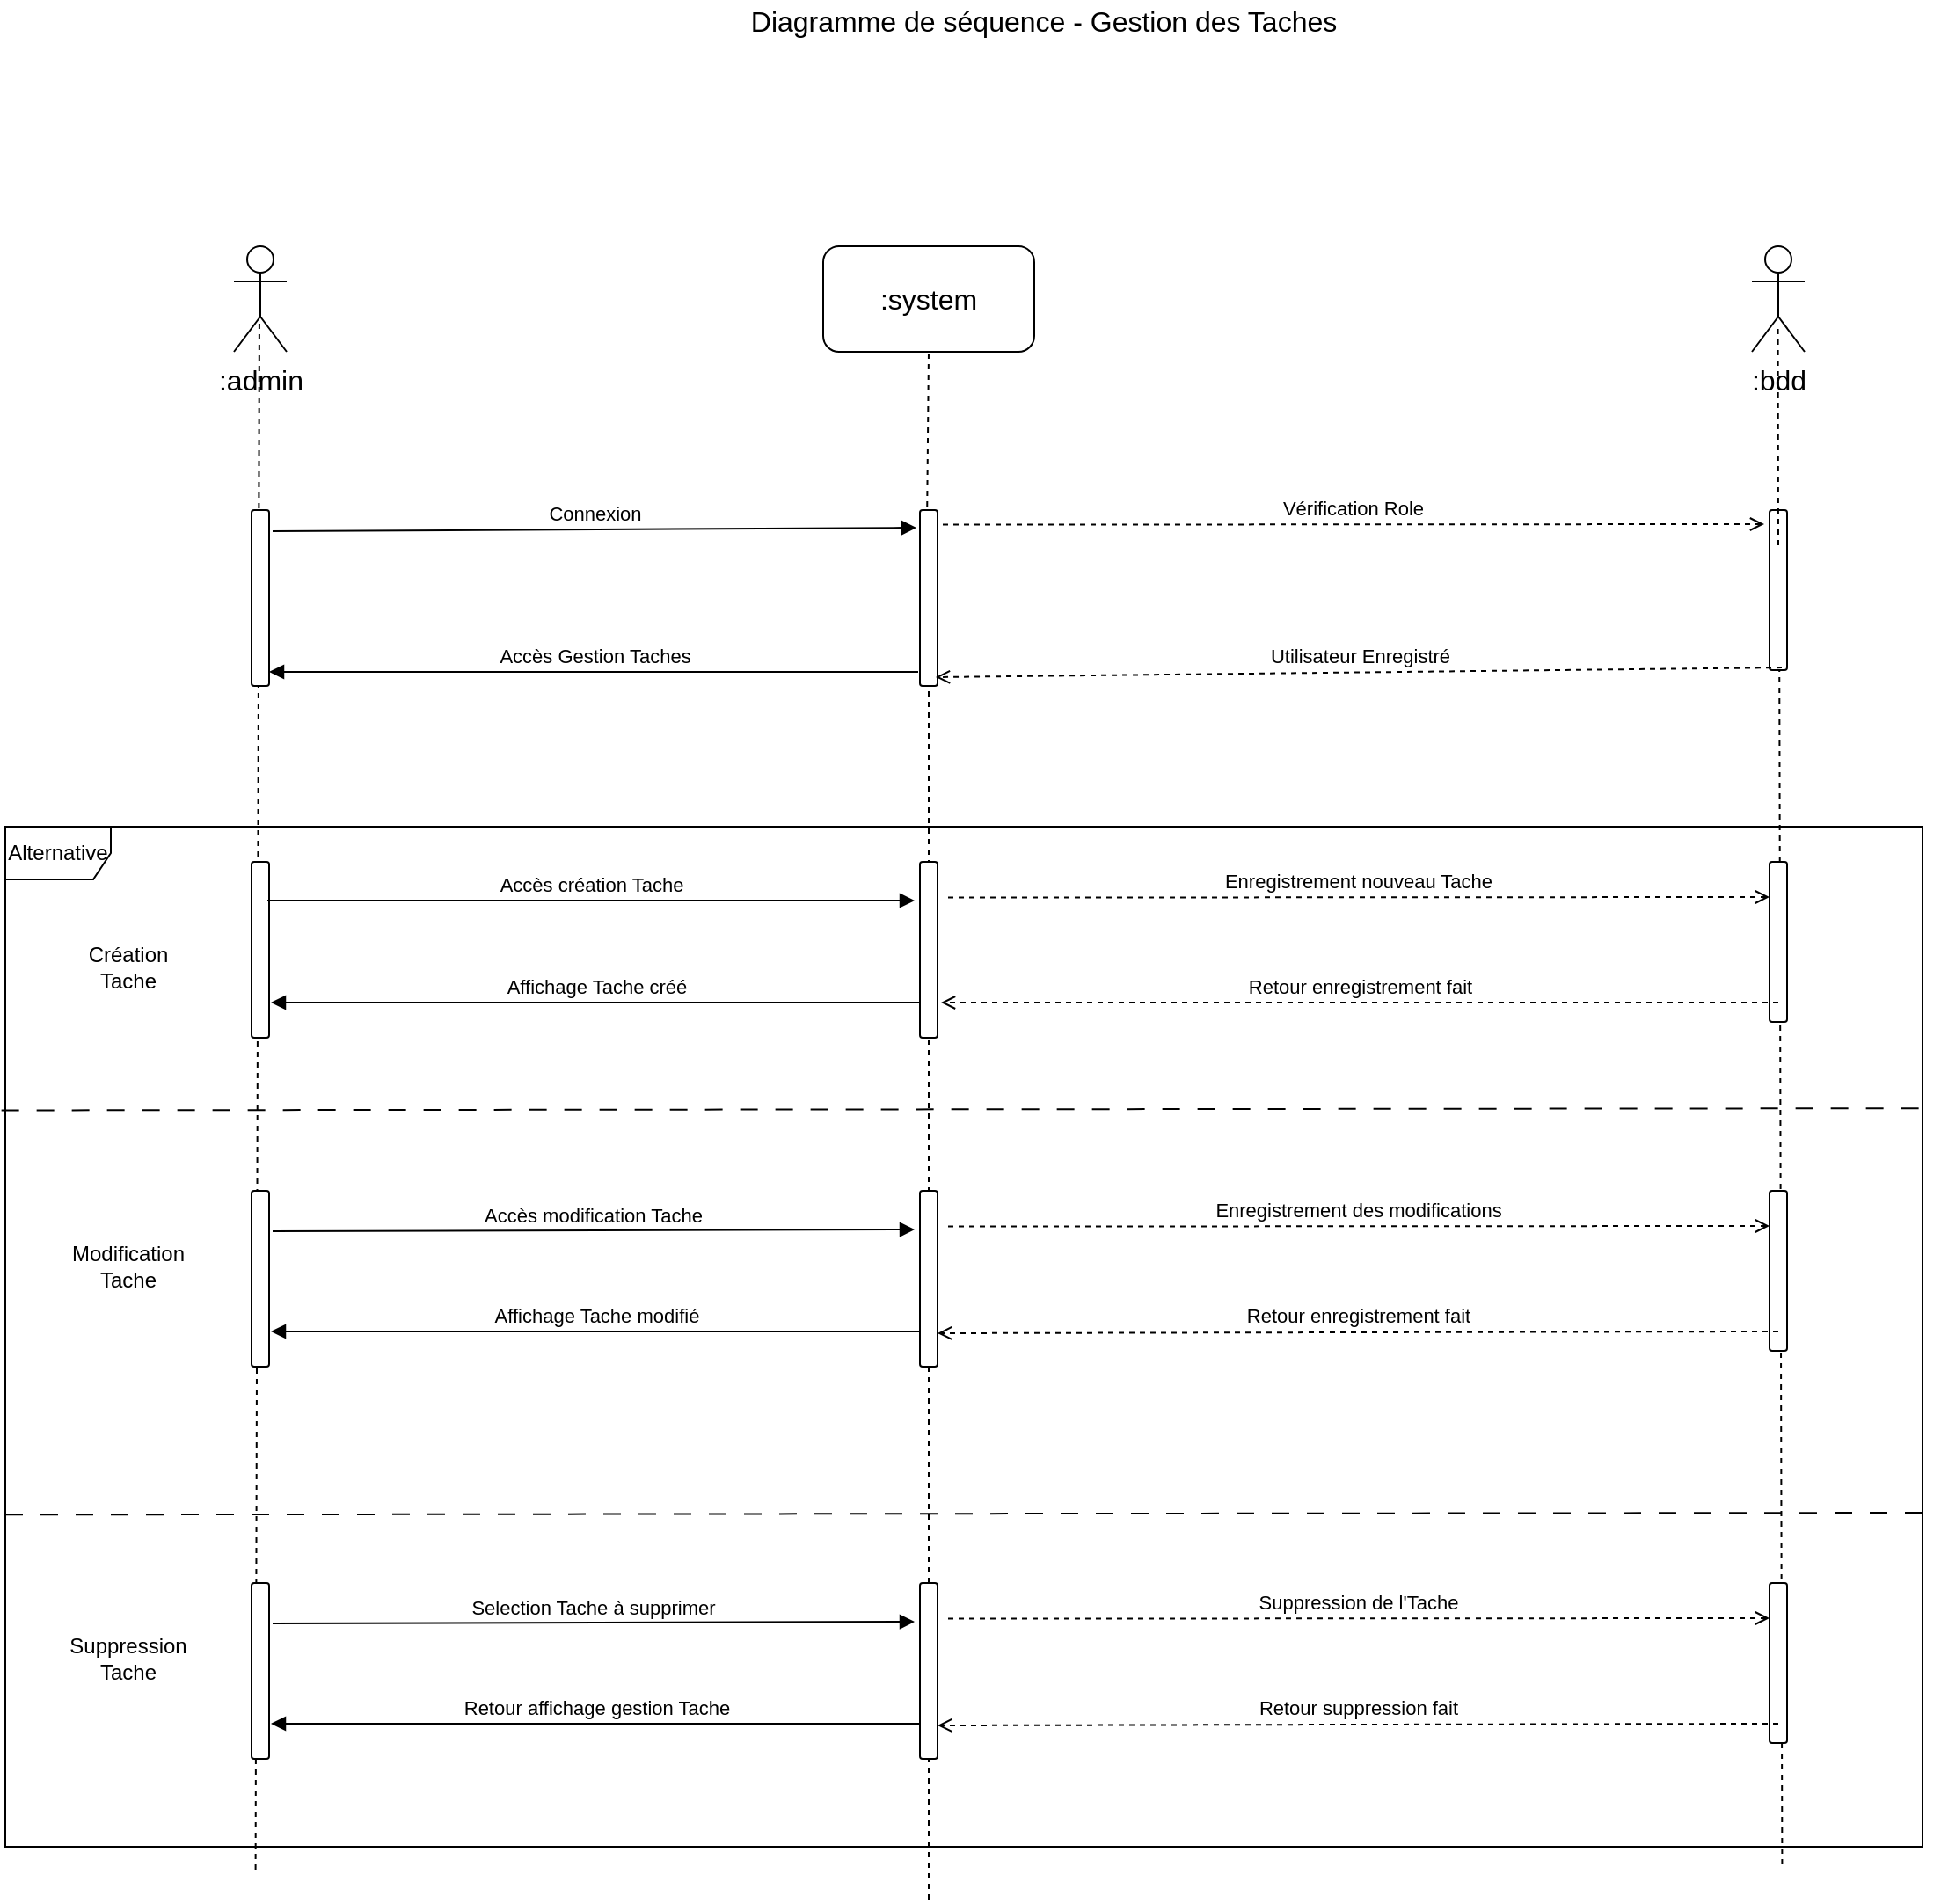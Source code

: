 <mxfile version="16.5.1" type="device"><diagram id="DASf90U16PybuAk900yl" name="Page-1"><mxGraphModel dx="2591" dy="865" grid="1" gridSize="10" guides="1" tooltips="1" connect="1" arrows="1" fold="1" page="1" pageScale="1" pageWidth="1169" pageHeight="827" math="0" shadow="0"><root><mxCell id="0"/><mxCell id="1" parent="0"/><mxCell id="O2BlkwnveokoV5UQZCzY-2" value="Diagramme de séquence - Gestion des Taches" style="text;html=1;resizable=0;points=[];autosize=1;align=center;verticalAlign=top;spacingTop=-4;fontSize=16;" parent="1" vertex="1"><mxGeometry x="415" y="50" width="350" height="20" as="geometry"/></mxCell><mxCell id="O2BlkwnveokoV5UQZCzY-3" value=":admin" style="shape=umlActor;verticalLabelPosition=bottom;labelBackgroundColor=#ffffff;verticalAlign=top;html=1;shadow=0;strokeColor=#000000;gradientColor=none;fontSize=16;align=center;" parent="1" vertex="1"><mxGeometry x="130" y="190" width="30" height="60" as="geometry"/></mxCell><mxCell id="O2BlkwnveokoV5UQZCzY-5" value=":system" style="rounded=1;whiteSpace=wrap;html=1;shadow=0;labelBackgroundColor=#ffffff;strokeColor=#000000;gradientColor=none;fontSize=16;align=center;" parent="1" vertex="1"><mxGeometry x="465" y="190" width="120" height="60" as="geometry"/></mxCell><mxCell id="O2BlkwnveokoV5UQZCzY-6" value="" style="endArrow=none;dashed=1;html=1;fontSize=16;entryX=0.482;entryY=0.683;entryDx=0;entryDy=0;entryPerimeter=0;exitX=0.093;exitY=1.003;exitDx=0;exitDy=0;exitPerimeter=0;" parent="1" target="O2BlkwnveokoV5UQZCzY-3" edge="1"><mxGeometry width="50" height="50" relative="1" as="geometry"><mxPoint x="142.3" y="1112.97" as="sourcePoint"/><mxPoint x="90" y="610" as="targetPoint"/></mxGeometry></mxCell><mxCell id="O2BlkwnveokoV5UQZCzY-7" value="" style="endArrow=none;dashed=1;html=1;fontSize=16;entryX=0.5;entryY=1;entryDx=0;entryDy=0;exitX=0.31;exitY=1;exitDx=0;exitDy=0;exitPerimeter=0;" parent="1" source="xpg60Y4Sv5fNELi8Q7hi-9" target="O2BlkwnveokoV5UQZCzY-5" edge="1"><mxGeometry width="50" height="50" relative="1" as="geometry"><mxPoint x="151.2" y="642.88" as="sourcePoint"/><mxPoint x="380" y="291" as="targetPoint"/></mxGeometry></mxCell><mxCell id="O2BlkwnveokoV5UQZCzY-4" value=":bdd" style="shape=umlActor;verticalLabelPosition=bottom;labelBackgroundColor=#ffffff;verticalAlign=top;html=1;shadow=0;strokeColor=#000000;gradientColor=none;fontSize=16;align=center;" parent="1" vertex="1"><mxGeometry x="993" y="190" width="30" height="60" as="geometry"/></mxCell><mxCell id="xpg60Y4Sv5fNELi8Q7hi-9" value="" style="html=1;points=[];perimeter=orthogonalPerimeter;rounded=1;gradientColor=none;" parent="1" vertex="1"><mxGeometry x="520" y="340" width="10" height="100" as="geometry"/></mxCell><mxCell id="xpg60Y4Sv5fNELi8Q7hi-10" value="" style="endArrow=none;dashed=1;html=1;fontSize=16;entryX=0.5;entryY=1;entryDx=0;entryDy=0;" parent="1" target="xpg60Y4Sv5fNELi8Q7hi-9" edge="1"><mxGeometry width="50" height="50" relative="1" as="geometry"><mxPoint x="525" y="1130" as="sourcePoint"/><mxPoint x="380" y="250" as="targetPoint"/></mxGeometry></mxCell><mxCell id="xpg60Y4Sv5fNELi8Q7hi-2" value="Connexion" style="html=1;verticalAlign=bottom;endArrow=block;fontSize=11;entryX=-0.2;entryY=0.1;entryDx=0;entryDy=0;entryPerimeter=0;exitX=1.2;exitY=0.12;exitDx=0;exitDy=0;exitPerimeter=0;" parent="1" source="m9xmeyYo9bTi1PQHXDJ0-3" target="xpg60Y4Sv5fNELi8Q7hi-9" edge="1"><mxGeometry width="80" relative="1" as="geometry"><mxPoint x="170" y="350" as="sourcePoint"/><mxPoint x="380" y="351" as="targetPoint"/></mxGeometry></mxCell><mxCell id="xpg60Y4Sv5fNELi8Q7hi-13" value="" style="endArrow=none;dashed=1;html=1;fontSize=16;entryX=0.556;entryY=0.739;entryDx=0;entryDy=0;entryPerimeter=0;exitX=0.882;exitY=1;exitDx=0;exitDy=0;exitPerimeter=0;" parent="1" target="xpg60Y4Sv5fNELi8Q7hi-11" edge="1"><mxGeometry width="50" height="50" relative="1" as="geometry"><mxPoint x="1010.2" y="1110" as="sourcePoint"/><mxPoint x="1006.68" y="234.34" as="targetPoint"/></mxGeometry></mxCell><mxCell id="xpg60Y4Sv5fNELi8Q7hi-11" value="" style="html=1;points=[];perimeter=orthogonalPerimeter;rounded=1;gradientColor=none;" parent="1" vertex="1"><mxGeometry x="1003" y="340" width="10" height="91" as="geometry"/></mxCell><mxCell id="xpg60Y4Sv5fNELi8Q7hi-8" value="Vérification Role" style="html=1;verticalAlign=bottom;endArrow=open;fontSize=11;dashed=1;endFill=0;exitX=1.3;exitY=0.083;exitDx=0;exitDy=0;exitPerimeter=0;" parent="1" source="xpg60Y4Sv5fNELi8Q7hi-9" edge="1"><mxGeometry width="80" relative="1" as="geometry"><mxPoint x="650" y="351.5" as="sourcePoint"/><mxPoint x="1000" y="348" as="targetPoint"/></mxGeometry></mxCell><mxCell id="xpg60Y4Sv5fNELi8Q7hi-14" value="Utilisateur Enregistré" style="html=1;verticalAlign=bottom;endArrow=open;fontSize=11;dashed=1;endFill=0;entryX=0.9;entryY=0.95;entryDx=0;entryDy=0;entryPerimeter=0;exitX=0.7;exitY=0.984;exitDx=0;exitDy=0;exitPerimeter=0;" parent="1" source="xpg60Y4Sv5fNELi8Q7hi-11" target="xpg60Y4Sv5fNELi8Q7hi-9" edge="1"><mxGeometry width="80" relative="1" as="geometry"><mxPoint x="930" y="430" as="sourcePoint"/><mxPoint x="386.68" y="429.56" as="targetPoint"/></mxGeometry></mxCell><mxCell id="xpg60Y4Sv5fNELi8Q7hi-15" value="Accès Gestion Taches" style="html=1;verticalAlign=bottom;endArrow=block;fontSize=11;entryX=1;entryY=0.92;entryDx=0;entryDy=0;entryPerimeter=0;" parent="1" target="m9xmeyYo9bTi1PQHXDJ0-3" edge="1"><mxGeometry width="80" relative="1" as="geometry"><mxPoint x="519" y="432" as="sourcePoint"/><mxPoint x="170" y="432" as="targetPoint"/></mxGeometry></mxCell><mxCell id="xpg60Y4Sv5fNELi8Q7hi-16" value="" style="endArrow=none;dashed=1;html=1;fontSize=16;entryX=0.493;entryY=0.739;entryDx=0;entryDy=0;entryPerimeter=0;" parent="1" target="O2BlkwnveokoV5UQZCzY-4" edge="1"><mxGeometry width="50" height="50" relative="1" as="geometry"><mxPoint x="1008" y="360" as="sourcePoint"/><mxPoint x="390" y="260" as="targetPoint"/></mxGeometry></mxCell><mxCell id="m9xmeyYo9bTi1PQHXDJ0-1" value="Alternative" style="shape=umlFrame;whiteSpace=wrap;html=1;" parent="1" vertex="1"><mxGeometry y="520" width="1090" height="580" as="geometry"/></mxCell><mxCell id="m9xmeyYo9bTi1PQHXDJ0-2" value="" style="endArrow=none;startArrow=none;endFill=0;startFill=0;endSize=8;html=1;verticalAlign=bottom;dashed=1;labelBackgroundColor=none;dashPattern=10 10;exitX=-0.002;exitY=0.278;exitDx=0;exitDy=0;exitPerimeter=0;entryX=1.005;entryY=0.276;entryDx=0;entryDy=0;entryPerimeter=0;" parent="1" source="m9xmeyYo9bTi1PQHXDJ0-1" target="m9xmeyYo9bTi1PQHXDJ0-1" edge="1"><mxGeometry width="160" relative="1" as="geometry"><mxPoint x="150" y="680" as="sourcePoint"/><mxPoint x="1070" y="680" as="targetPoint"/></mxGeometry></mxCell><mxCell id="m9xmeyYo9bTi1PQHXDJ0-3" value="" style="html=1;points=[];perimeter=orthogonalPerimeter;rounded=1;gradientColor=none;" parent="1" vertex="1"><mxGeometry x="140" y="340" width="10" height="100" as="geometry"/></mxCell><mxCell id="m9xmeyYo9bTi1PQHXDJ0-4" value="" style="html=1;points=[];perimeter=orthogonalPerimeter;rounded=1;gradientColor=none;" parent="1" vertex="1"><mxGeometry x="140" y="540" width="10" height="100" as="geometry"/></mxCell><mxCell id="m9xmeyYo9bTi1PQHXDJ0-5" value="" style="html=1;points=[];perimeter=orthogonalPerimeter;rounded=1;gradientColor=none;" parent="1" vertex="1"><mxGeometry x="520" y="540" width="10" height="100" as="geometry"/></mxCell><mxCell id="Nys307fG9cpzOdDXc_Rf-1" value="Création Tache" style="text;html=1;strokeColor=none;fillColor=none;align=center;verticalAlign=middle;whiteSpace=wrap;rounded=0;" parent="1" vertex="1"><mxGeometry x="40" y="580" width="60" height="40" as="geometry"/></mxCell><mxCell id="Nys307fG9cpzOdDXc_Rf-2" value="Modification Tache" style="text;html=1;strokeColor=none;fillColor=none;align=center;verticalAlign=middle;whiteSpace=wrap;rounded=0;" parent="1" vertex="1"><mxGeometry x="40" y="750" width="60" height="40" as="geometry"/></mxCell><mxCell id="Nys307fG9cpzOdDXc_Rf-3" value="Accès création Tache" style="html=1;verticalAlign=bottom;endArrow=block;fontSize=11;exitX=0.9;exitY=0.22;exitDx=0;exitDy=0;exitPerimeter=0;entryX=-0.3;entryY=0.22;entryDx=0;entryDy=0;entryPerimeter=0;" parent="1" source="m9xmeyYo9bTi1PQHXDJ0-4" target="m9xmeyYo9bTi1PQHXDJ0-5" edge="1"><mxGeometry width="80" relative="1" as="geometry"><mxPoint x="180" y="560" as="sourcePoint"/><mxPoint x="480" y="560" as="targetPoint"/></mxGeometry></mxCell><mxCell id="Nys307fG9cpzOdDXc_Rf-4" value="Enregistrement nouveau Tache" style="html=1;verticalAlign=bottom;endArrow=open;fontSize=11;dashed=1;endFill=0;exitX=1.3;exitY=0.083;exitDx=0;exitDy=0;exitPerimeter=0;" parent="1" edge="1"><mxGeometry width="80" relative="1" as="geometry"><mxPoint x="536" y="560.3" as="sourcePoint"/><mxPoint x="1003" y="560" as="targetPoint"/></mxGeometry></mxCell><mxCell id="Nys307fG9cpzOdDXc_Rf-5" value="" style="html=1;points=[];perimeter=orthogonalPerimeter;rounded=1;gradientColor=none;" parent="1" vertex="1"><mxGeometry x="1003" y="540" width="10" height="91" as="geometry"/></mxCell><mxCell id="Nys307fG9cpzOdDXc_Rf-7" value="Retour enregistrement fait" style="html=1;verticalAlign=bottom;endArrow=open;fontSize=11;dashed=1;endFill=0;entryX=0.9;entryY=0.95;entryDx=0;entryDy=0;entryPerimeter=0;exitX=0.5;exitY=0.879;exitDx=0;exitDy=0;exitPerimeter=0;" parent="1" source="Nys307fG9cpzOdDXc_Rf-5" edge="1"><mxGeometry width="80" relative="1" as="geometry"><mxPoint x="1013" y="614.544" as="sourcePoint"/><mxPoint x="532" y="620" as="targetPoint"/></mxGeometry></mxCell><mxCell id="Nys307fG9cpzOdDXc_Rf-8" value="Affichage Tache créé" style="html=1;verticalAlign=bottom;endArrow=block;fontSize=11;entryX=1;entryY=0.92;entryDx=0;entryDy=0;entryPerimeter=0;" parent="1" edge="1"><mxGeometry width="80" relative="1" as="geometry"><mxPoint x="520" y="620" as="sourcePoint"/><mxPoint x="151" y="620" as="targetPoint"/></mxGeometry></mxCell><mxCell id="Nys307fG9cpzOdDXc_Rf-9" value="" style="html=1;points=[];perimeter=orthogonalPerimeter;rounded=1;gradientColor=none;" parent="1" vertex="1"><mxGeometry x="140" y="727" width="10" height="100" as="geometry"/></mxCell><mxCell id="Nys307fG9cpzOdDXc_Rf-10" value="" style="html=1;points=[];perimeter=orthogonalPerimeter;rounded=1;gradientColor=none;" parent="1" vertex="1"><mxGeometry x="520" y="727" width="10" height="100" as="geometry"/></mxCell><mxCell id="Nys307fG9cpzOdDXc_Rf-11" value="Accès modification Tache" style="html=1;verticalAlign=bottom;endArrow=block;fontSize=11;entryX=-0.3;entryY=0.22;entryDx=0;entryDy=0;entryPerimeter=0;exitX=1.2;exitY=0.23;exitDx=0;exitDy=0;exitPerimeter=0;" parent="1" source="Nys307fG9cpzOdDXc_Rf-9" target="Nys307fG9cpzOdDXc_Rf-10" edge="1"><mxGeometry width="80" relative="1" as="geometry"><mxPoint x="170" y="749" as="sourcePoint"/><mxPoint x="480" y="747" as="targetPoint"/></mxGeometry></mxCell><mxCell id="Nys307fG9cpzOdDXc_Rf-12" value="Enregistrement des modifications" style="html=1;verticalAlign=bottom;endArrow=open;fontSize=11;dashed=1;endFill=0;exitX=1.3;exitY=0.083;exitDx=0;exitDy=0;exitPerimeter=0;" parent="1" edge="1"><mxGeometry width="80" relative="1" as="geometry"><mxPoint x="536" y="747.3" as="sourcePoint"/><mxPoint x="1003" y="747" as="targetPoint"/></mxGeometry></mxCell><mxCell id="Nys307fG9cpzOdDXc_Rf-13" value="" style="html=1;points=[];perimeter=orthogonalPerimeter;rounded=1;gradientColor=none;" parent="1" vertex="1"><mxGeometry x="1003" y="727" width="10" height="91" as="geometry"/></mxCell><mxCell id="Nys307fG9cpzOdDXc_Rf-14" value="Retour enregistrement fait" style="html=1;verticalAlign=bottom;endArrow=open;fontSize=11;dashed=1;endFill=0;exitX=0.5;exitY=0.879;exitDx=0;exitDy=0;exitPerimeter=0;entryX=1;entryY=0.81;entryDx=0;entryDy=0;entryPerimeter=0;" parent="1" source="Nys307fG9cpzOdDXc_Rf-13" target="Nys307fG9cpzOdDXc_Rf-10" edge="1"><mxGeometry width="80" relative="1" as="geometry"><mxPoint x="993" y="885.544" as="sourcePoint"/><mxPoint x="530" y="816" as="targetPoint"/></mxGeometry></mxCell><mxCell id="Nys307fG9cpzOdDXc_Rf-15" value="Affichage Tache modifié" style="html=1;verticalAlign=bottom;endArrow=block;fontSize=11;entryX=1;entryY=0.92;entryDx=0;entryDy=0;entryPerimeter=0;" parent="1" edge="1"><mxGeometry width="80" relative="1" as="geometry"><mxPoint x="520" y="807" as="sourcePoint"/><mxPoint x="151" y="807" as="targetPoint"/></mxGeometry></mxCell><mxCell id="Nys307fG9cpzOdDXc_Rf-16" value="" style="endArrow=none;startArrow=none;endFill=0;startFill=0;endSize=8;html=1;verticalAlign=bottom;dashed=1;labelBackgroundColor=none;dashPattern=10 10;exitX=-0.002;exitY=0.278;exitDx=0;exitDy=0;exitPerimeter=0;entryX=1.005;entryY=0.276;entryDx=0;entryDy=0;entryPerimeter=0;" parent="1" edge="1"><mxGeometry width="160" relative="1" as="geometry"><mxPoint x="1.634e-13" y="911.16" as="sourcePoint"/><mxPoint x="1097.63" y="910.0" as="targetPoint"/></mxGeometry></mxCell><mxCell id="Nys307fG9cpzOdDXc_Rf-34" value="Suppression Tache" style="text;html=1;strokeColor=none;fillColor=none;align=center;verticalAlign=middle;whiteSpace=wrap;rounded=0;" parent="1" vertex="1"><mxGeometry x="40" y="973" width="60" height="40" as="geometry"/></mxCell><mxCell id="Nys307fG9cpzOdDXc_Rf-35" value="" style="html=1;points=[];perimeter=orthogonalPerimeter;rounded=1;gradientColor=none;" parent="1" vertex="1"><mxGeometry x="140" y="950" width="10" height="100" as="geometry"/></mxCell><mxCell id="Nys307fG9cpzOdDXc_Rf-36" value="" style="html=1;points=[];perimeter=orthogonalPerimeter;rounded=1;gradientColor=none;" parent="1" vertex="1"><mxGeometry x="520" y="950" width="10" height="100" as="geometry"/></mxCell><mxCell id="Nys307fG9cpzOdDXc_Rf-37" value="Selection Tache à supprimer" style="html=1;verticalAlign=bottom;endArrow=block;fontSize=11;entryX=-0.3;entryY=0.22;entryDx=0;entryDy=0;entryPerimeter=0;exitX=1.2;exitY=0.23;exitDx=0;exitDy=0;exitPerimeter=0;" parent="1" source="Nys307fG9cpzOdDXc_Rf-35" target="Nys307fG9cpzOdDXc_Rf-36" edge="1"><mxGeometry width="80" relative="1" as="geometry"><mxPoint x="170" y="972" as="sourcePoint"/><mxPoint x="480" y="970" as="targetPoint"/></mxGeometry></mxCell><mxCell id="Nys307fG9cpzOdDXc_Rf-38" value="Suppression de l'Tache" style="html=1;verticalAlign=bottom;endArrow=open;fontSize=11;dashed=1;endFill=0;exitX=1.3;exitY=0.083;exitDx=0;exitDy=0;exitPerimeter=0;" parent="1" edge="1"><mxGeometry width="80" relative="1" as="geometry"><mxPoint x="536" y="970.3" as="sourcePoint"/><mxPoint x="1003" y="970" as="targetPoint"/></mxGeometry></mxCell><mxCell id="Nys307fG9cpzOdDXc_Rf-39" value="" style="html=1;points=[];perimeter=orthogonalPerimeter;rounded=1;gradientColor=none;" parent="1" vertex="1"><mxGeometry x="1003" y="950" width="10" height="91" as="geometry"/></mxCell><mxCell id="Nys307fG9cpzOdDXc_Rf-40" value="Retour suppression fait" style="html=1;verticalAlign=bottom;endArrow=open;fontSize=11;dashed=1;endFill=0;exitX=0.5;exitY=0.879;exitDx=0;exitDy=0;exitPerimeter=0;entryX=1;entryY=0.81;entryDx=0;entryDy=0;entryPerimeter=0;" parent="1" source="Nys307fG9cpzOdDXc_Rf-39" target="Nys307fG9cpzOdDXc_Rf-36" edge="1"><mxGeometry width="80" relative="1" as="geometry"><mxPoint x="993" y="1108.544" as="sourcePoint"/><mxPoint x="530" y="1039" as="targetPoint"/></mxGeometry></mxCell><mxCell id="Nys307fG9cpzOdDXc_Rf-41" value="Retour affichage gestion Tache" style="html=1;verticalAlign=bottom;endArrow=block;fontSize=11;entryX=1;entryY=0.92;entryDx=0;entryDy=0;entryPerimeter=0;" parent="1" edge="1"><mxGeometry width="80" relative="1" as="geometry"><mxPoint x="520" y="1030" as="sourcePoint"/><mxPoint x="151" y="1030" as="targetPoint"/></mxGeometry></mxCell></root></mxGraphModel></diagram></mxfile>